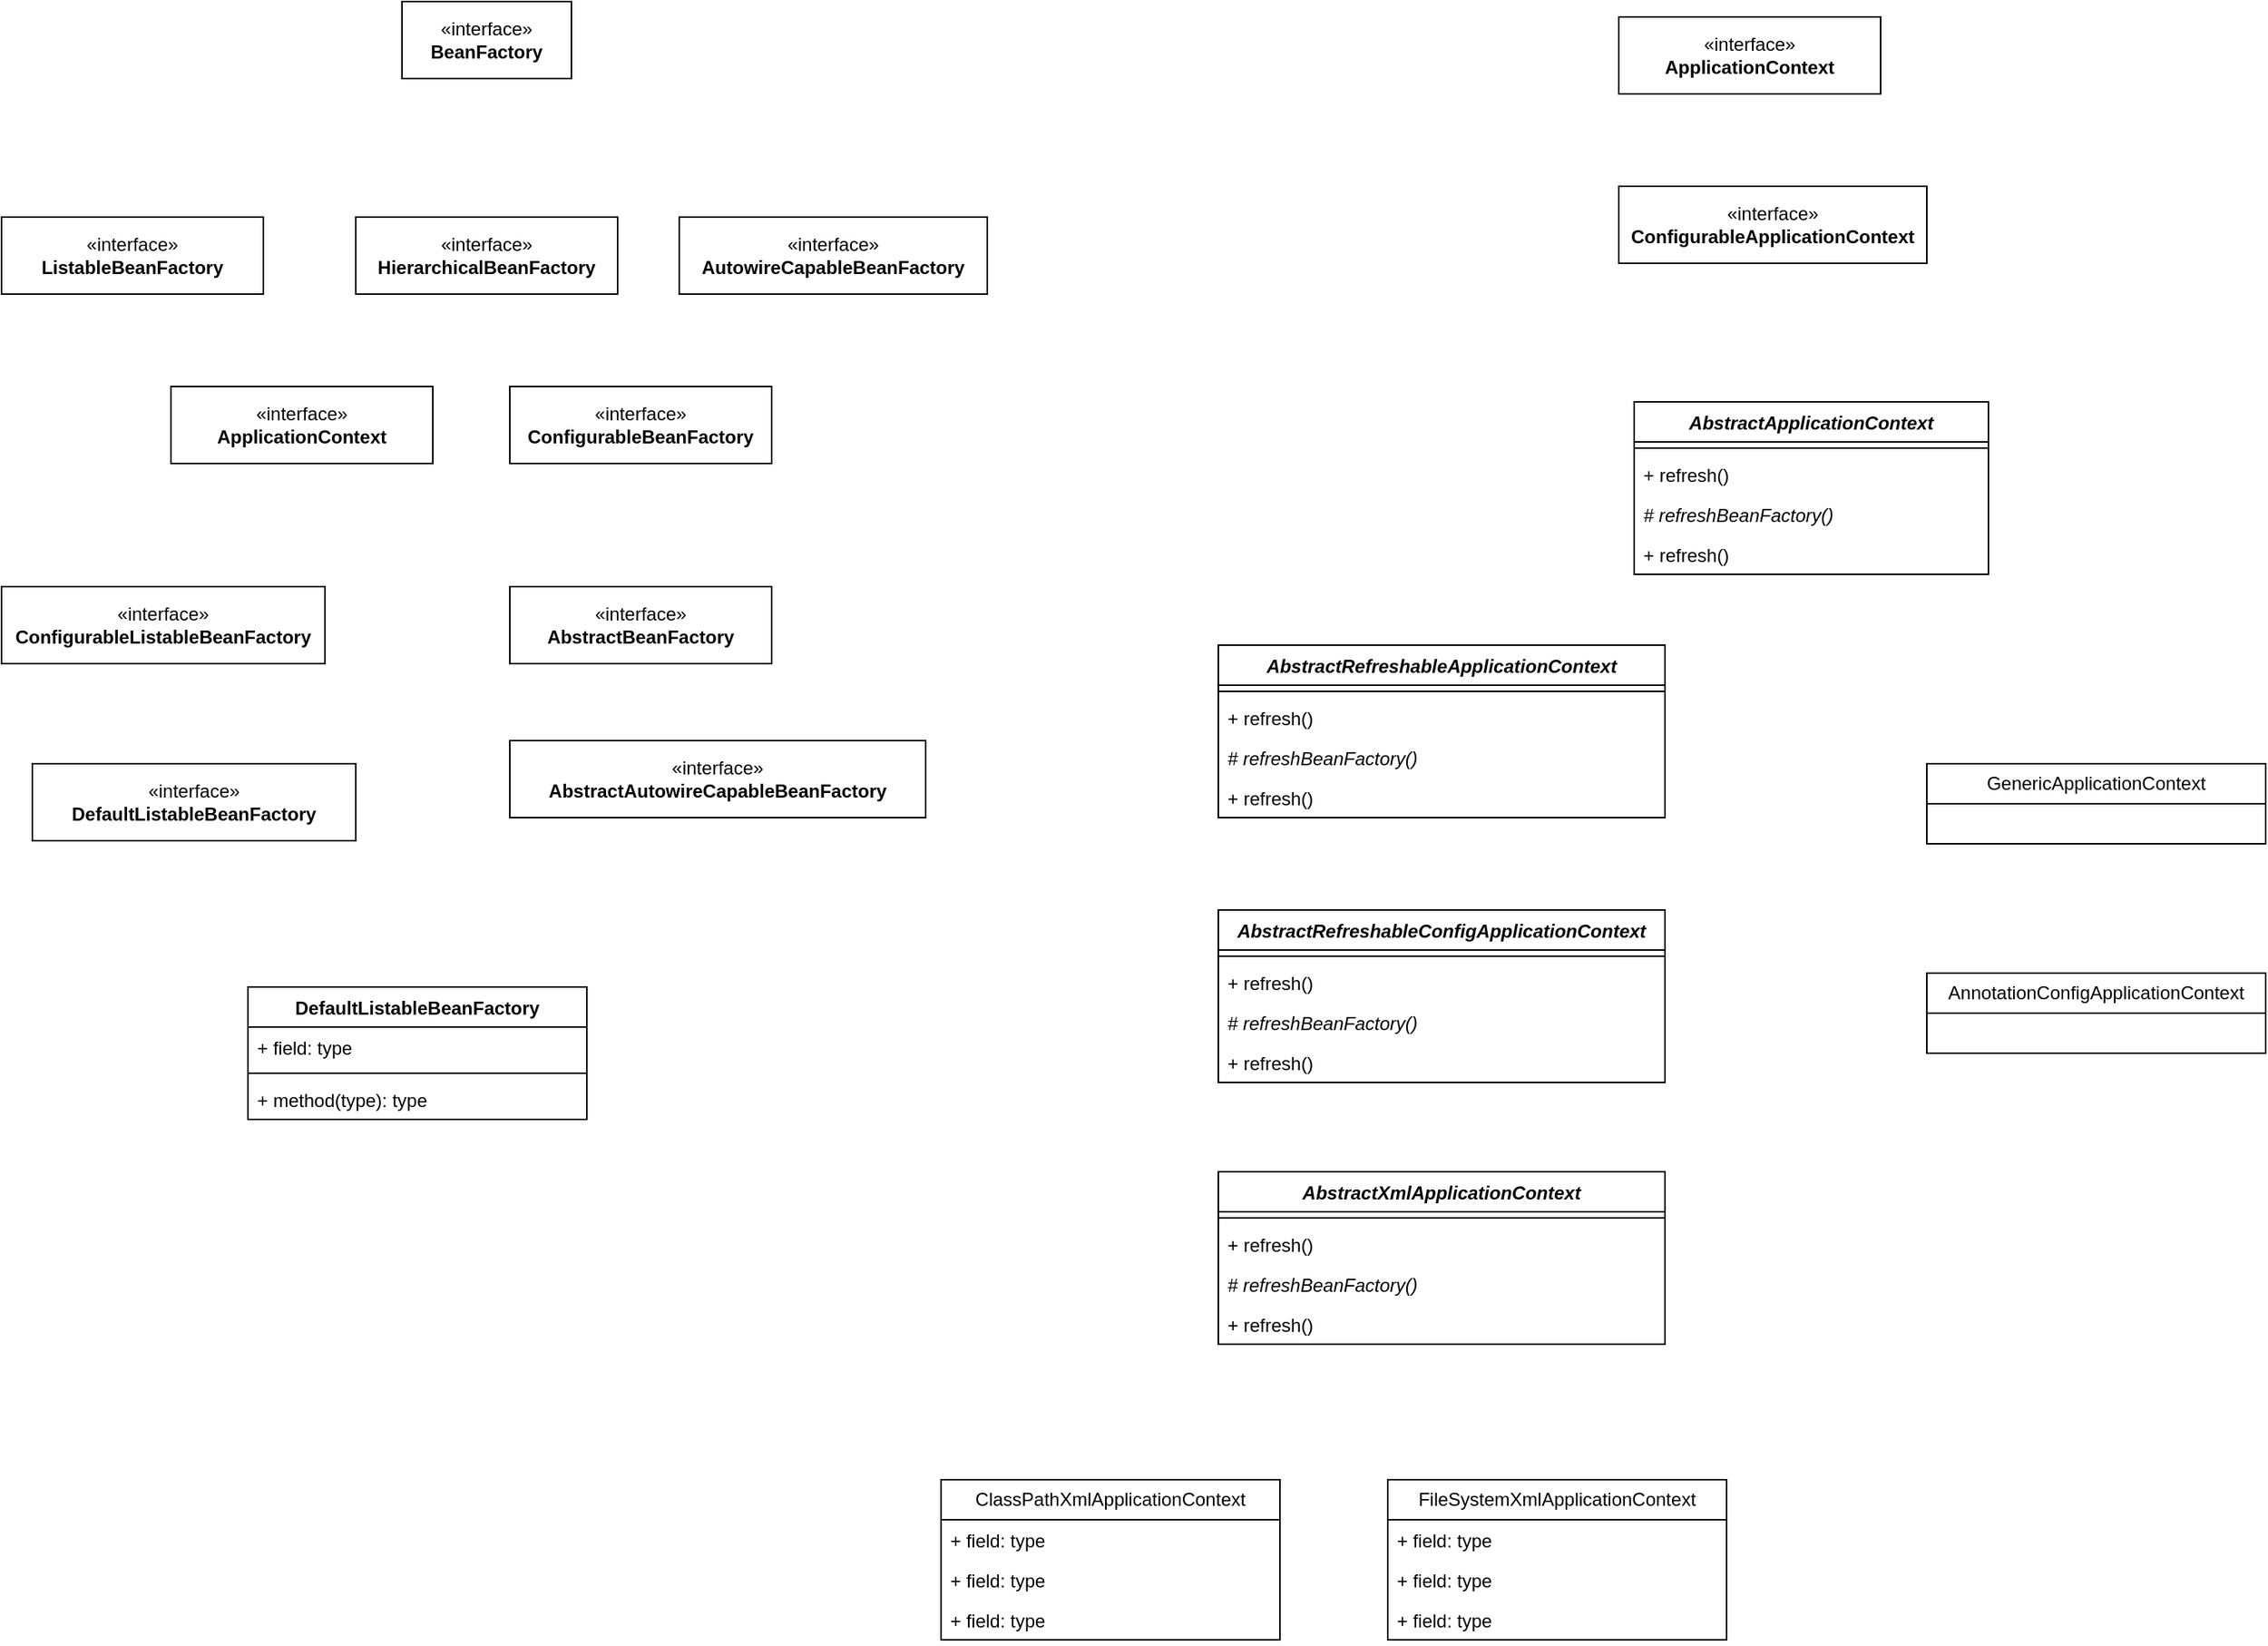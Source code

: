 <mxfile version="23.1.6" type="github">
  <diagram name="spring-beanFactory" id="BZqn2rG5LoN_E0tZBnWr">
    <mxGraphModel dx="1434" dy="676" grid="1" gridSize="10" guides="1" tooltips="1" connect="1" arrows="1" fold="1" page="1" pageScale="1" pageWidth="827" pageHeight="1169" math="0" shadow="0">
      <root>
        <mxCell id="0" />
        <mxCell id="1" parent="0" />
        <mxCell id="qTU6rZgriFH2At5OEf87-1" value="«interface»&lt;br&gt;&lt;b&gt;BeanFactory&lt;/b&gt;" style="html=1;whiteSpace=wrap;" parent="1" vertex="1">
          <mxGeometry x="310" y="40" width="110" height="50" as="geometry" />
        </mxCell>
        <mxCell id="qTU6rZgriFH2At5OEf87-4" value="«interface»&lt;br&gt;&lt;b&gt;ListableBeanFactory&lt;/b&gt;" style="html=1;whiteSpace=wrap;" parent="1" vertex="1">
          <mxGeometry x="50" y="180" width="170" height="50" as="geometry" />
        </mxCell>
        <mxCell id="qTU6rZgriFH2At5OEf87-5" value="«interface»&lt;br&gt;&lt;b&gt;HierarchicalBeanFactory&lt;/b&gt;" style="html=1;whiteSpace=wrap;" parent="1" vertex="1">
          <mxGeometry x="280" y="180" width="170" height="50" as="geometry" />
        </mxCell>
        <mxCell id="qTU6rZgriFH2At5OEf87-6" value="«interface»&lt;br&gt;&lt;b&gt;AutowireCapableBeanFactory&lt;/b&gt;" style="html=1;whiteSpace=wrap;" parent="1" vertex="1">
          <mxGeometry x="490" y="180" width="200" height="50" as="geometry" />
        </mxCell>
        <mxCell id="mcDx4eST2L8JqEw4an_D-1" value="«interface»&lt;br&gt;&lt;b&gt;ApplicationContext&lt;/b&gt;" style="html=1;whiteSpace=wrap;" vertex="1" parent="1">
          <mxGeometry x="160" y="290" width="170" height="50" as="geometry" />
        </mxCell>
        <mxCell id="mcDx4eST2L8JqEw4an_D-2" value="«interface»&lt;br&gt;&lt;b&gt;ConfigurableBeanFactory&lt;/b&gt;" style="html=1;whiteSpace=wrap;" vertex="1" parent="1">
          <mxGeometry x="380" y="290" width="170" height="50" as="geometry" />
        </mxCell>
        <mxCell id="mcDx4eST2L8JqEw4an_D-3" value="«interface»&lt;br&gt;&lt;b&gt;ConfigurableListableBeanFactory&lt;/b&gt;" style="html=1;whiteSpace=wrap;" vertex="1" parent="1">
          <mxGeometry x="50" y="420" width="210" height="50" as="geometry" />
        </mxCell>
        <mxCell id="mcDx4eST2L8JqEw4an_D-4" value="«interface»&lt;br&gt;&lt;b&gt;AbstractBeanFactory&lt;/b&gt;" style="html=1;whiteSpace=wrap;" vertex="1" parent="1">
          <mxGeometry x="380" y="420" width="170" height="50" as="geometry" />
        </mxCell>
        <mxCell id="mcDx4eST2L8JqEw4an_D-6" value="«interface»&lt;br&gt;&lt;b&gt;AbstractAutowireCapableBeanFactory&lt;/b&gt;" style="html=1;whiteSpace=wrap;" vertex="1" parent="1">
          <mxGeometry x="380" y="520" width="270" height="50" as="geometry" />
        </mxCell>
        <mxCell id="mcDx4eST2L8JqEw4an_D-7" value="«interface»&lt;br&gt;&lt;b&gt;DefaultListableBeanFactory&lt;/b&gt;" style="html=1;whiteSpace=wrap;" vertex="1" parent="1">
          <mxGeometry x="70" y="535" width="210" height="50" as="geometry" />
        </mxCell>
        <mxCell id="mcDx4eST2L8JqEw4an_D-13" value="DefaultListableBeanFactory" style="swimlane;fontStyle=1;align=center;verticalAlign=top;childLayout=stackLayout;horizontal=1;startSize=26;horizontalStack=0;resizeParent=1;resizeParentMax=0;resizeLast=0;collapsible=1;marginBottom=0;whiteSpace=wrap;html=1;" vertex="1" parent="1">
          <mxGeometry x="210" y="680" width="220" height="86" as="geometry" />
        </mxCell>
        <mxCell id="mcDx4eST2L8JqEw4an_D-14" value="+ field: type" style="text;strokeColor=none;fillColor=none;align=left;verticalAlign=top;spacingLeft=4;spacingRight=4;overflow=hidden;rotatable=0;points=[[0,0.5],[1,0.5]];portConstraint=eastwest;whiteSpace=wrap;html=1;" vertex="1" parent="mcDx4eST2L8JqEw4an_D-13">
          <mxGeometry y="26" width="220" height="26" as="geometry" />
        </mxCell>
        <mxCell id="mcDx4eST2L8JqEw4an_D-15" value="" style="line;strokeWidth=1;fillColor=none;align=left;verticalAlign=middle;spacingTop=-1;spacingLeft=3;spacingRight=3;rotatable=0;labelPosition=right;points=[];portConstraint=eastwest;strokeColor=inherit;" vertex="1" parent="mcDx4eST2L8JqEw4an_D-13">
          <mxGeometry y="52" width="220" height="8" as="geometry" />
        </mxCell>
        <mxCell id="mcDx4eST2L8JqEw4an_D-16" value="+ method(type): type" style="text;strokeColor=none;fillColor=none;align=left;verticalAlign=top;spacingLeft=4;spacingRight=4;overflow=hidden;rotatable=0;points=[[0,0.5],[1,0.5]];portConstraint=eastwest;whiteSpace=wrap;html=1;" vertex="1" parent="mcDx4eST2L8JqEw4an_D-13">
          <mxGeometry y="60" width="220" height="26" as="geometry" />
        </mxCell>
        <mxCell id="mcDx4eST2L8JqEw4an_D-17" value="«interface»&lt;br&gt;&lt;b&gt;ApplicationContext&lt;/b&gt;" style="html=1;whiteSpace=wrap;" vertex="1" parent="1">
          <mxGeometry x="1100" y="50" width="170" height="50" as="geometry" />
        </mxCell>
        <mxCell id="mcDx4eST2L8JqEw4an_D-18" value="«interface»&lt;br&gt;&lt;b&gt;ConfigurableApplicationContext&lt;/b&gt;" style="html=1;whiteSpace=wrap;" vertex="1" parent="1">
          <mxGeometry x="1100" y="160" width="200" height="50" as="geometry" />
        </mxCell>
        <mxCell id="mcDx4eST2L8JqEw4an_D-21" value="&lt;i&gt;AbstractApplicationContext&lt;/i&gt;" style="swimlane;fontStyle=1;align=center;verticalAlign=top;childLayout=stackLayout;horizontal=1;startSize=26;horizontalStack=0;resizeParent=1;resizeParentMax=0;resizeLast=0;collapsible=1;marginBottom=0;whiteSpace=wrap;html=1;" vertex="1" parent="1">
          <mxGeometry x="1110" y="300" width="230" height="112" as="geometry" />
        </mxCell>
        <mxCell id="mcDx4eST2L8JqEw4an_D-23" value="" style="line;strokeWidth=1;fillColor=none;align=left;verticalAlign=middle;spacingTop=-1;spacingLeft=3;spacingRight=3;rotatable=0;labelPosition=right;points=[];portConstraint=eastwest;strokeColor=inherit;" vertex="1" parent="mcDx4eST2L8JqEw4an_D-21">
          <mxGeometry y="26" width="230" height="8" as="geometry" />
        </mxCell>
        <mxCell id="mcDx4eST2L8JqEw4an_D-24" value="+ refresh()" style="text;strokeColor=none;fillColor=none;align=left;verticalAlign=top;spacingLeft=4;spacingRight=4;overflow=hidden;rotatable=0;points=[[0,0.5],[1,0.5]];portConstraint=eastwest;whiteSpace=wrap;html=1;" vertex="1" parent="mcDx4eST2L8JqEw4an_D-21">
          <mxGeometry y="34" width="230" height="26" as="geometry" />
        </mxCell>
        <mxCell id="mcDx4eST2L8JqEw4an_D-29" value="&lt;i&gt;# refreshBeanFactory()&lt;/i&gt;" style="text;strokeColor=none;fillColor=none;align=left;verticalAlign=top;spacingLeft=4;spacingRight=4;overflow=hidden;rotatable=0;points=[[0,0.5],[1,0.5]];portConstraint=eastwest;whiteSpace=wrap;html=1;" vertex="1" parent="mcDx4eST2L8JqEw4an_D-21">
          <mxGeometry y="60" width="230" height="26" as="geometry" />
        </mxCell>
        <mxCell id="mcDx4eST2L8JqEw4an_D-30" value="+ refresh()" style="text;strokeColor=none;fillColor=none;align=left;verticalAlign=top;spacingLeft=4;spacingRight=4;overflow=hidden;rotatable=0;points=[[0,0.5],[1,0.5]];portConstraint=eastwest;whiteSpace=wrap;html=1;" vertex="1" parent="mcDx4eST2L8JqEw4an_D-21">
          <mxGeometry y="86" width="230" height="26" as="geometry" />
        </mxCell>
        <mxCell id="mcDx4eST2L8JqEw4an_D-31" value="&lt;i&gt;AbstractRefreshableApplicationContext&lt;/i&gt;" style="swimlane;fontStyle=1;align=center;verticalAlign=top;childLayout=stackLayout;horizontal=1;startSize=26;horizontalStack=0;resizeParent=1;resizeParentMax=0;resizeLast=0;collapsible=1;marginBottom=0;whiteSpace=wrap;html=1;" vertex="1" parent="1">
          <mxGeometry x="840" y="458" width="290" height="112" as="geometry" />
        </mxCell>
        <mxCell id="mcDx4eST2L8JqEw4an_D-32" value="" style="line;strokeWidth=1;fillColor=none;align=left;verticalAlign=middle;spacingTop=-1;spacingLeft=3;spacingRight=3;rotatable=0;labelPosition=right;points=[];portConstraint=eastwest;strokeColor=inherit;" vertex="1" parent="mcDx4eST2L8JqEw4an_D-31">
          <mxGeometry y="26" width="290" height="8" as="geometry" />
        </mxCell>
        <mxCell id="mcDx4eST2L8JqEw4an_D-33" value="+ refresh()" style="text;strokeColor=none;fillColor=none;align=left;verticalAlign=top;spacingLeft=4;spacingRight=4;overflow=hidden;rotatable=0;points=[[0,0.5],[1,0.5]];portConstraint=eastwest;whiteSpace=wrap;html=1;" vertex="1" parent="mcDx4eST2L8JqEw4an_D-31">
          <mxGeometry y="34" width="290" height="26" as="geometry" />
        </mxCell>
        <mxCell id="mcDx4eST2L8JqEw4an_D-34" value="&lt;i&gt;# refreshBeanFactory()&lt;/i&gt;" style="text;strokeColor=none;fillColor=none;align=left;verticalAlign=top;spacingLeft=4;spacingRight=4;overflow=hidden;rotatable=0;points=[[0,0.5],[1,0.5]];portConstraint=eastwest;whiteSpace=wrap;html=1;" vertex="1" parent="mcDx4eST2L8JqEw4an_D-31">
          <mxGeometry y="60" width="290" height="26" as="geometry" />
        </mxCell>
        <mxCell id="mcDx4eST2L8JqEw4an_D-35" value="+ refresh()" style="text;strokeColor=none;fillColor=none;align=left;verticalAlign=top;spacingLeft=4;spacingRight=4;overflow=hidden;rotatable=0;points=[[0,0.5],[1,0.5]];portConstraint=eastwest;whiteSpace=wrap;html=1;" vertex="1" parent="mcDx4eST2L8JqEw4an_D-31">
          <mxGeometry y="86" width="290" height="26" as="geometry" />
        </mxCell>
        <mxCell id="mcDx4eST2L8JqEw4an_D-36" value="&lt;i&gt;AbstractRefreshableConfigApplicationContext&lt;/i&gt;" style="swimlane;fontStyle=1;align=center;verticalAlign=top;childLayout=stackLayout;horizontal=1;startSize=26;horizontalStack=0;resizeParent=1;resizeParentMax=0;resizeLast=0;collapsible=1;marginBottom=0;whiteSpace=wrap;html=1;" vertex="1" parent="1">
          <mxGeometry x="840" y="630" width="290" height="112" as="geometry" />
        </mxCell>
        <mxCell id="mcDx4eST2L8JqEw4an_D-37" value="" style="line;strokeWidth=1;fillColor=none;align=left;verticalAlign=middle;spacingTop=-1;spacingLeft=3;spacingRight=3;rotatable=0;labelPosition=right;points=[];portConstraint=eastwest;strokeColor=inherit;" vertex="1" parent="mcDx4eST2L8JqEw4an_D-36">
          <mxGeometry y="26" width="290" height="8" as="geometry" />
        </mxCell>
        <mxCell id="mcDx4eST2L8JqEw4an_D-38" value="+ refresh()" style="text;strokeColor=none;fillColor=none;align=left;verticalAlign=top;spacingLeft=4;spacingRight=4;overflow=hidden;rotatable=0;points=[[0,0.5],[1,0.5]];portConstraint=eastwest;whiteSpace=wrap;html=1;" vertex="1" parent="mcDx4eST2L8JqEw4an_D-36">
          <mxGeometry y="34" width="290" height="26" as="geometry" />
        </mxCell>
        <mxCell id="mcDx4eST2L8JqEw4an_D-39" value="&lt;i&gt;# refreshBeanFactory()&lt;/i&gt;" style="text;strokeColor=none;fillColor=none;align=left;verticalAlign=top;spacingLeft=4;spacingRight=4;overflow=hidden;rotatable=0;points=[[0,0.5],[1,0.5]];portConstraint=eastwest;whiteSpace=wrap;html=1;" vertex="1" parent="mcDx4eST2L8JqEw4an_D-36">
          <mxGeometry y="60" width="290" height="26" as="geometry" />
        </mxCell>
        <mxCell id="mcDx4eST2L8JqEw4an_D-40" value="+ refresh()" style="text;strokeColor=none;fillColor=none;align=left;verticalAlign=top;spacingLeft=4;spacingRight=4;overflow=hidden;rotatable=0;points=[[0,0.5],[1,0.5]];portConstraint=eastwest;whiteSpace=wrap;html=1;" vertex="1" parent="mcDx4eST2L8JqEw4an_D-36">
          <mxGeometry y="86" width="290" height="26" as="geometry" />
        </mxCell>
        <mxCell id="mcDx4eST2L8JqEw4an_D-41" value="&lt;i&gt;AbstractXmlApplicationContext&lt;/i&gt;" style="swimlane;fontStyle=1;align=center;verticalAlign=top;childLayout=stackLayout;horizontal=1;startSize=26;horizontalStack=0;resizeParent=1;resizeParentMax=0;resizeLast=0;collapsible=1;marginBottom=0;whiteSpace=wrap;html=1;" vertex="1" parent="1">
          <mxGeometry x="840" y="800" width="290" height="112" as="geometry" />
        </mxCell>
        <mxCell id="mcDx4eST2L8JqEw4an_D-42" value="" style="line;strokeWidth=1;fillColor=none;align=left;verticalAlign=middle;spacingTop=-1;spacingLeft=3;spacingRight=3;rotatable=0;labelPosition=right;points=[];portConstraint=eastwest;strokeColor=inherit;" vertex="1" parent="mcDx4eST2L8JqEw4an_D-41">
          <mxGeometry y="26" width="290" height="8" as="geometry" />
        </mxCell>
        <mxCell id="mcDx4eST2L8JqEw4an_D-43" value="+ refresh()" style="text;strokeColor=none;fillColor=none;align=left;verticalAlign=top;spacingLeft=4;spacingRight=4;overflow=hidden;rotatable=0;points=[[0,0.5],[1,0.5]];portConstraint=eastwest;whiteSpace=wrap;html=1;" vertex="1" parent="mcDx4eST2L8JqEw4an_D-41">
          <mxGeometry y="34" width="290" height="26" as="geometry" />
        </mxCell>
        <mxCell id="mcDx4eST2L8JqEw4an_D-44" value="&lt;i&gt;# refreshBeanFactory()&lt;/i&gt;" style="text;strokeColor=none;fillColor=none;align=left;verticalAlign=top;spacingLeft=4;spacingRight=4;overflow=hidden;rotatable=0;points=[[0,0.5],[1,0.5]];portConstraint=eastwest;whiteSpace=wrap;html=1;" vertex="1" parent="mcDx4eST2L8JqEw4an_D-41">
          <mxGeometry y="60" width="290" height="26" as="geometry" />
        </mxCell>
        <mxCell id="mcDx4eST2L8JqEw4an_D-45" value="+ refresh()" style="text;strokeColor=none;fillColor=none;align=left;verticalAlign=top;spacingLeft=4;spacingRight=4;overflow=hidden;rotatable=0;points=[[0,0.5],[1,0.5]];portConstraint=eastwest;whiteSpace=wrap;html=1;" vertex="1" parent="mcDx4eST2L8JqEw4an_D-41">
          <mxGeometry y="86" width="290" height="26" as="geometry" />
        </mxCell>
        <mxCell id="mcDx4eST2L8JqEw4an_D-46" value="ClassPathXmlApplicationContext" style="swimlane;fontStyle=0;childLayout=stackLayout;horizontal=1;startSize=26;fillColor=none;horizontalStack=0;resizeParent=1;resizeParentMax=0;resizeLast=0;collapsible=1;marginBottom=0;whiteSpace=wrap;html=1;" vertex="1" parent="1">
          <mxGeometry x="660" y="1000" width="220" height="104" as="geometry" />
        </mxCell>
        <mxCell id="mcDx4eST2L8JqEw4an_D-47" value="+ field: type" style="text;strokeColor=none;fillColor=none;align=left;verticalAlign=top;spacingLeft=4;spacingRight=4;overflow=hidden;rotatable=0;points=[[0,0.5],[1,0.5]];portConstraint=eastwest;whiteSpace=wrap;html=1;" vertex="1" parent="mcDx4eST2L8JqEw4an_D-46">
          <mxGeometry y="26" width="220" height="26" as="geometry" />
        </mxCell>
        <mxCell id="mcDx4eST2L8JqEw4an_D-48" value="+ field: type" style="text;strokeColor=none;fillColor=none;align=left;verticalAlign=top;spacingLeft=4;spacingRight=4;overflow=hidden;rotatable=0;points=[[0,0.5],[1,0.5]];portConstraint=eastwest;whiteSpace=wrap;html=1;" vertex="1" parent="mcDx4eST2L8JqEw4an_D-46">
          <mxGeometry y="52" width="220" height="26" as="geometry" />
        </mxCell>
        <mxCell id="mcDx4eST2L8JqEw4an_D-49" value="+ field: type" style="text;strokeColor=none;fillColor=none;align=left;verticalAlign=top;spacingLeft=4;spacingRight=4;overflow=hidden;rotatable=0;points=[[0,0.5],[1,0.5]];portConstraint=eastwest;whiteSpace=wrap;html=1;" vertex="1" parent="mcDx4eST2L8JqEw4an_D-46">
          <mxGeometry y="78" width="220" height="26" as="geometry" />
        </mxCell>
        <mxCell id="mcDx4eST2L8JqEw4an_D-54" value="FileSystemXmlApplicationContext" style="swimlane;fontStyle=0;childLayout=stackLayout;horizontal=1;startSize=26;fillColor=none;horizontalStack=0;resizeParent=1;resizeParentMax=0;resizeLast=0;collapsible=1;marginBottom=0;whiteSpace=wrap;html=1;" vertex="1" parent="1">
          <mxGeometry x="950" y="1000" width="220" height="104" as="geometry" />
        </mxCell>
        <mxCell id="mcDx4eST2L8JqEw4an_D-55" value="+ field: type" style="text;strokeColor=none;fillColor=none;align=left;verticalAlign=top;spacingLeft=4;spacingRight=4;overflow=hidden;rotatable=0;points=[[0,0.5],[1,0.5]];portConstraint=eastwest;whiteSpace=wrap;html=1;" vertex="1" parent="mcDx4eST2L8JqEw4an_D-54">
          <mxGeometry y="26" width="220" height="26" as="geometry" />
        </mxCell>
        <mxCell id="mcDx4eST2L8JqEw4an_D-56" value="+ field: type" style="text;strokeColor=none;fillColor=none;align=left;verticalAlign=top;spacingLeft=4;spacingRight=4;overflow=hidden;rotatable=0;points=[[0,0.5],[1,0.5]];portConstraint=eastwest;whiteSpace=wrap;html=1;" vertex="1" parent="mcDx4eST2L8JqEw4an_D-54">
          <mxGeometry y="52" width="220" height="26" as="geometry" />
        </mxCell>
        <mxCell id="mcDx4eST2L8JqEw4an_D-57" value="+ field: type" style="text;strokeColor=none;fillColor=none;align=left;verticalAlign=top;spacingLeft=4;spacingRight=4;overflow=hidden;rotatable=0;points=[[0,0.5],[1,0.5]];portConstraint=eastwest;whiteSpace=wrap;html=1;" vertex="1" parent="mcDx4eST2L8JqEw4an_D-54">
          <mxGeometry y="78" width="220" height="26" as="geometry" />
        </mxCell>
        <mxCell id="mcDx4eST2L8JqEw4an_D-58" value="GenericApplicationContext" style="swimlane;fontStyle=0;childLayout=stackLayout;horizontal=1;startSize=26;fillColor=none;horizontalStack=0;resizeParent=1;resizeParentMax=0;resizeLast=0;collapsible=1;marginBottom=0;whiteSpace=wrap;html=1;" vertex="1" parent="1">
          <mxGeometry x="1300" y="535" width="220" height="52" as="geometry" />
        </mxCell>
        <mxCell id="mcDx4eST2L8JqEw4an_D-62" value="AnnotationConfigApplicationContext" style="swimlane;fontStyle=0;childLayout=stackLayout;horizontal=1;startSize=26;fillColor=none;horizontalStack=0;resizeParent=1;resizeParentMax=0;resizeLast=0;collapsible=1;marginBottom=0;whiteSpace=wrap;html=1;" vertex="1" parent="1">
          <mxGeometry x="1300" y="671" width="220" height="52" as="geometry" />
        </mxCell>
      </root>
    </mxGraphModel>
  </diagram>
</mxfile>
